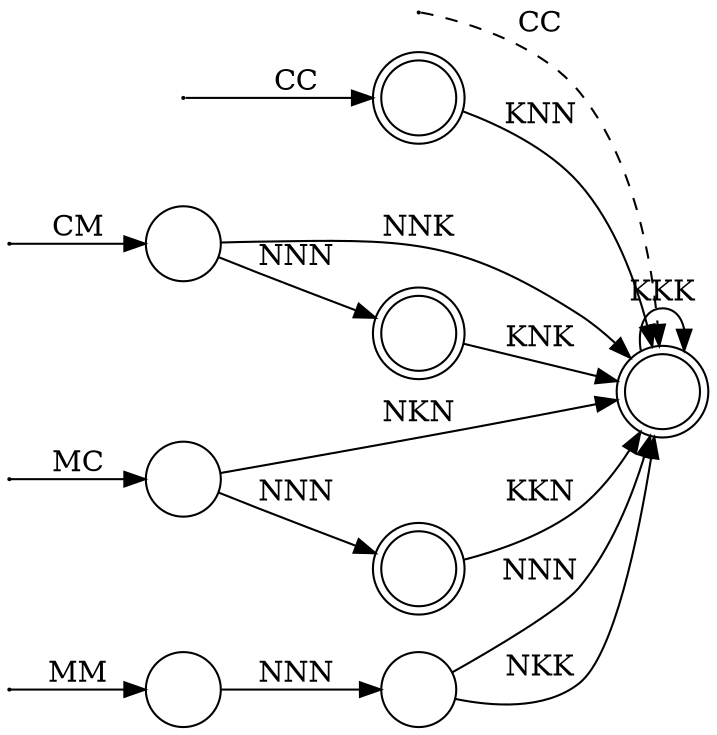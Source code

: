 digraph DFA {
	rankdir = LR
	node [shape="circle"]
	init8[label="" width="0.01"];
	init8 -> 0 [label="CC", style=dashed]
	init12[label="" width="0.01"];
	init12 -> 7 [label="CC"]
	init9[label="" width="0.01"];
	init9 -> 1 [label="CM"]
	init14[label="" width="0.01"];
	init14 -> 3 [label="MC"]
	init15[label="" width="0.01"];
	init15 -> 5 [label="MM"]

	0 [label="", shape="doublecircle"]
	1 [label=""]
	2 [label="", shape="doublecircle"]
	3 [label=""]
	4 [label="", shape="doublecircle"]
	5 [label=""]
	6 [label=""]
	7 [label="", shape="doublecircle"]

	0 -> 0 [label="KKK"]
	1 -> 0 [label="NNK"]
	1 -> 2 [label="NNN"]
	2 -> 0 [label="KNK"]
	3 -> 4 [label="NNN"]
	3 -> 0 [label="NKN"]
	4 -> 0 [label="KKN"]
	5 -> 6 [label="NNN"]
	6 -> 0 [label="NNN"]
	6 -> 0 [label="NKK"]
	7 -> 0 [label="KNN"]
}

